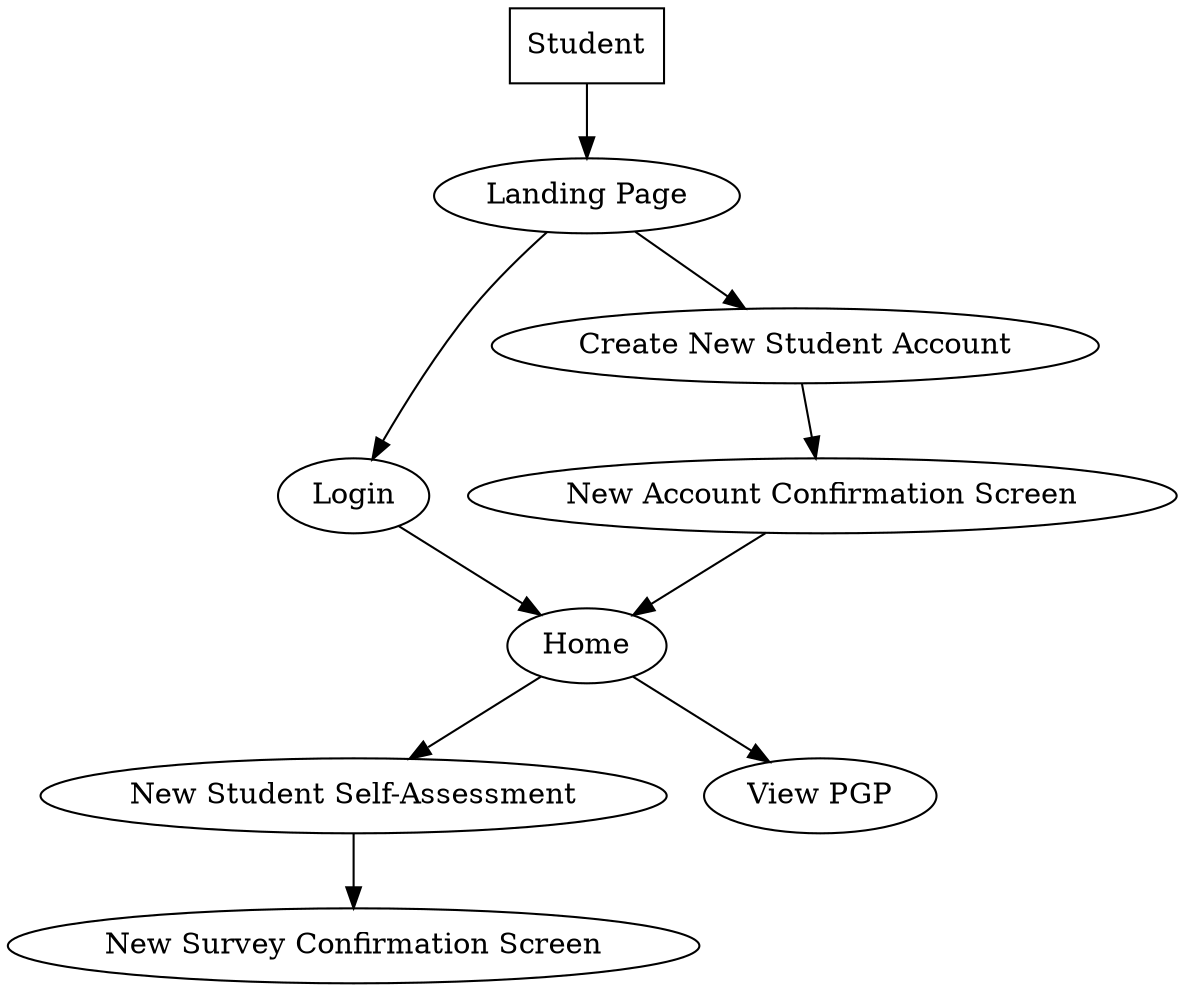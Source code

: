 digraph Student_User_Flow{
    a [label="Student", shape=box];
    b [label="Landing Page"];
    c [label="Login"];
    d [label="Create New Student Account"];
    e [label="New Account Confirmation Screen"];
    f [label="Home"];
    g [label="New Student Self-Assessment"];
    h [label="View PGP"];
    i [label="New Survey Confirmation Screen"];

    a -> b -> c -> f -> g  -> i;
    b -> d -> e -> f;
    f -> h;
  }
